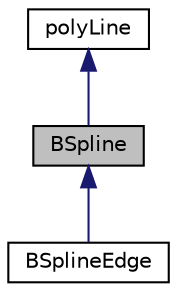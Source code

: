 digraph "BSpline"
{
  bgcolor="transparent";
  edge [fontname="Helvetica",fontsize="10",labelfontname="Helvetica",labelfontsize="10"];
  node [fontname="Helvetica",fontsize="10",shape=record];
  Node1 [label="BSpline",height=0.2,width=0.4,color="black", fillcolor="grey75", style="filled", fontcolor="black"];
  Node2 -> Node1 [dir="back",color="midnightblue",fontsize="10",style="solid",fontname="Helvetica"];
  Node2 [label="polyLine",height=0.2,width=0.4,color="black",URL="$a01958.html",tooltip="A series of straight line segments, which can also be interpreted as a series of control points for s..."];
  Node1 -> Node3 [dir="back",color="midnightblue",fontsize="10",style="solid",fontname="Helvetica"];
  Node3 [label="BSplineEdge",height=0.2,width=0.4,color="black",URL="$a00164.html",tooltip="A curvedEdge interface for B-splines. "];
}
